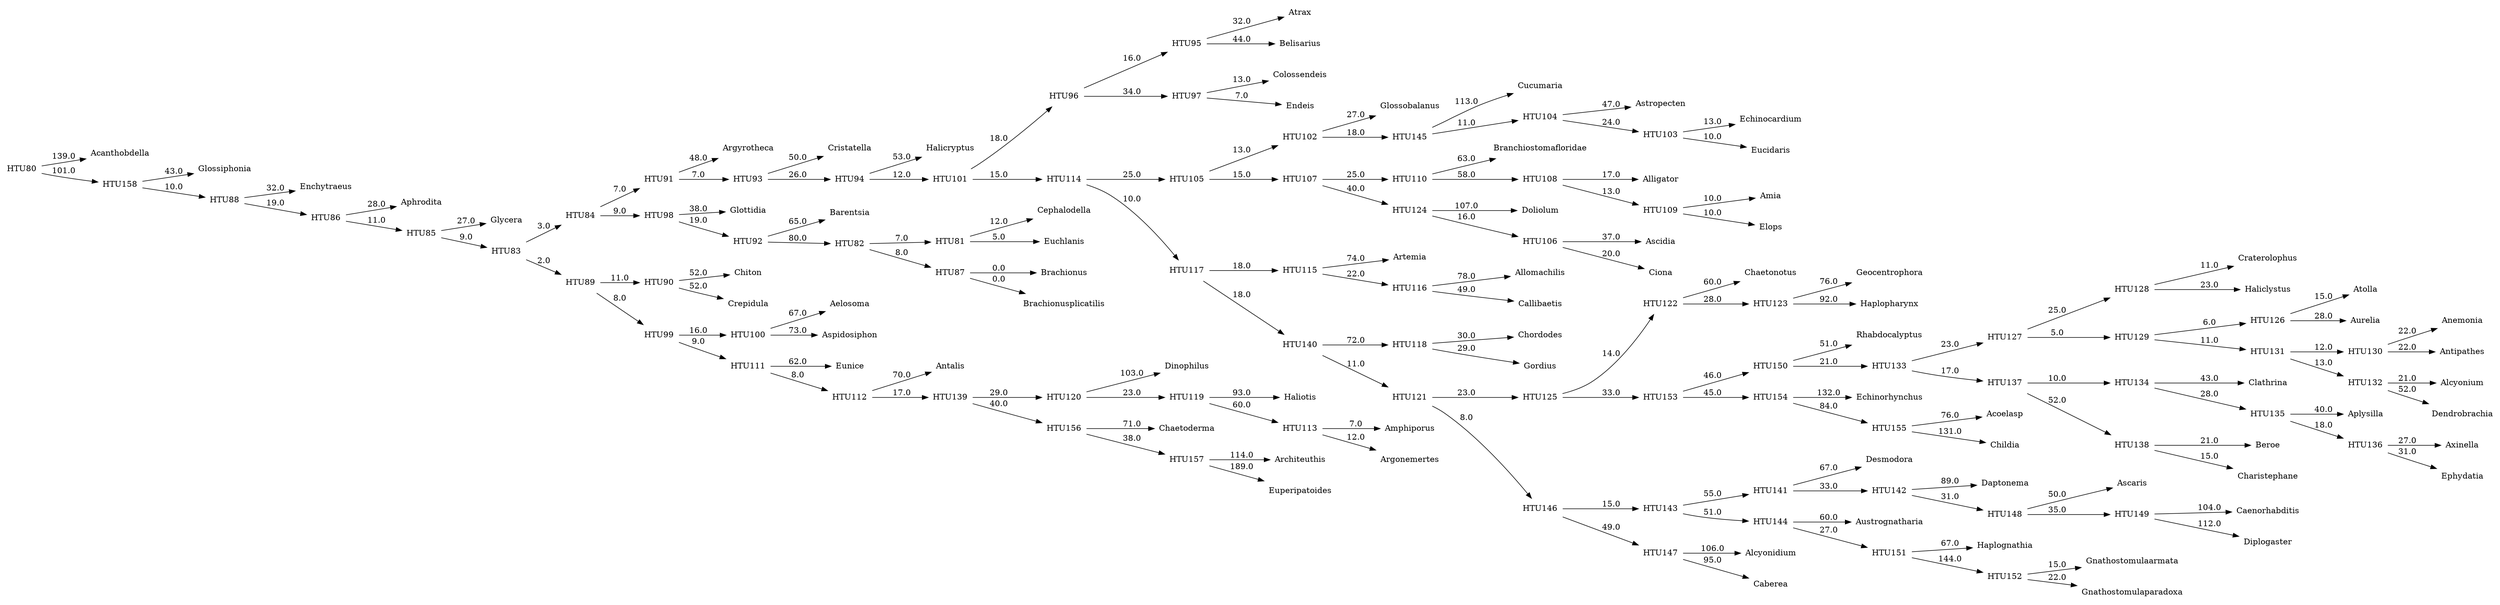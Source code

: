 digraph G {
	rankdir = LR;	edge [colorscheme=spectral11];	node [shape = none];

    0 [label=Acanthobdella];
    1 [label=Acoelasp];
    2 [label=Aelosoma];
    3 [label=Alcyonidium];
    4 [label=Alcyonium];
    5 [label=Alligator];
    6 [label=Allomachilis];
    7 [label=Amia];
    8 [label=Amphiporus];
    9 [label=Anemonia];
    10 [label=Antalis];
    11 [label=Antipathes];
    12 [label=Aphrodita];
    13 [label=Aplysilla];
    14 [label=Architeuthis];
    15 [label=Argonemertes];
    16 [label=Argyrotheca];
    17 [label=Artemia];
    18 [label=Ascaris];
    19 [label=Ascidia];
    20 [label=Aspidosiphon];
    21 [label=Astropecten];
    22 [label=Atolla];
    23 [label=Atrax];
    24 [label=Aurelia];
    25 [label=Austrognatharia];
    26 [label=Axinella];
    27 [label=Barentsia];
    28 [label=Belisarius];
    29 [label=Beroe];
    30 [label=Brachionus];
    31 [label=Brachionusplicatilis];
    32 [label=Branchiostomafloridae];
    33 [label=Caberea];
    34 [label=Caenorhabditis];
    35 [label=Callibaetis];
    36 [label=Cephalodella];
    37 [label=Chaetoderma];
    38 [label=Chaetonotus];
    39 [label=Charistephane];
    40 [label=Childia];
    41 [label=Chiton];
    42 [label=Chordodes];
    43 [label=Ciona];
    44 [label=Clathrina];
    45 [label=Colossendeis];
    46 [label=Craterolophus];
    47 [label=Crepidula];
    48 [label=Cristatella];
    49 [label=Cucumaria];
    50 [label=Daptonema];
    51 [label=Dendrobrachia];
    52 [label=Desmodora];
    53 [label=Dinophilus];
    54 [label=Diplogaster];
    55 [label=Doliolum];
    56 [label=Echinocardium];
    57 [label=Echinorhynchus];
    58 [label=Elops];
    59 [label=Enchytraeus];
    60 [label=Endeis];
    61 [label=Ephydatia];
    62 [label=Euchlanis];
    63 [label=Eucidaris];
    64 [label=Eunice];
    65 [label=Euperipatoides];
    66 [label=Geocentrophora];
    67 [label=Glossiphonia];
    68 [label=Glossobalanus];
    69 [label=Glottidia];
    70 [label=Glycera];
    71 [label=Gnathostomulaarmata];
    72 [label=Gnathostomulaparadoxa];
    73 [label=Gordius];
    74 [label=Haliclystus];
    75 [label=Halicryptus];
    76 [label=Haliotis];
    77 [label=Haplognathia];
    78 [label=Haplopharynx];
    79 [label=Rhabdocalyptus];
    80 [label=HTU80];
    81 [label=HTU81];
    82 [label=HTU82];
    83 [label=HTU83];
    84 [label=HTU84];
    85 [label=HTU85];
    86 [label=HTU86];
    87 [label=HTU87];
    88 [label=HTU88];
    89 [label=HTU89];
    90 [label=HTU90];
    91 [label=HTU91];
    92 [label=HTU92];
    93 [label=HTU93];
    94 [label=HTU94];
    95 [label=HTU95];
    96 [label=HTU96];
    97 [label=HTU97];
    98 [label=HTU98];
    99 [label=HTU99];
    100 [label=HTU100];
    101 [label=HTU101];
    102 [label=HTU102];
    103 [label=HTU103];
    104 [label=HTU104];
    105 [label=HTU105];
    106 [label=HTU106];
    107 [label=HTU107];
    108 [label=HTU108];
    109 [label=HTU109];
    110 [label=HTU110];
    111 [label=HTU111];
    112 [label=HTU112];
    113 [label=HTU113];
    114 [label=HTU114];
    115 [label=HTU115];
    116 [label=HTU116];
    117 [label=HTU117];
    118 [label=HTU118];
    119 [label=HTU119];
    120 [label=HTU120];
    121 [label=HTU121];
    122 [label=HTU122];
    123 [label=HTU123];
    124 [label=HTU124];
    125 [label=HTU125];
    126 [label=HTU126];
    127 [label=HTU127];
    128 [label=HTU128];
    129 [label=HTU129];
    130 [label=HTU130];
    131 [label=HTU131];
    132 [label=HTU132];
    133 [label=HTU133];
    134 [label=HTU134];
    135 [label=HTU135];
    136 [label=HTU136];
    137 [label=HTU137];
    138 [label=HTU138];
    139 [label=HTU139];
    140 [label=HTU140];
    141 [label=HTU141];
    142 [label=HTU142];
    143 [label=HTU143];
    144 [label=HTU144];
    145 [label=HTU145];
    146 [label=HTU146];
    147 [label=HTU147];
    148 [label=HTU148];
    149 [label=HTU149];
    150 [label=HTU150];
    151 [label=HTU151];
    152 [label=HTU152];
    153 [label=HTU153];
    154 [label=HTU154];
    155 [label=HTU155];
    156 [label=HTU156];
    157 [label=HTU157];
    158 [label=HTU158];
    80 -> 0 [label=139.0];
    80 -> 158 [label=101.0];
    81 -> 36 [label=12.0];
    81 -> 62 [label=5.0];
    82 -> 81 [label=7.0];
    82 -> 87 [label=8.0];
    83 -> 84 [label=3.0];
    83 -> 89 [label=2.0];
    84 -> 91 [label=7.0];
    84 -> 98 [label=9.0];
    85 -> 70 [label=27.0];
    85 -> 83 [label=9.0];
    86 -> 12 [label=28.0];
    86 -> 85 [label=11.0];
    87 -> 30 [label=0.0];
    87 -> 31 [label=0.0];
    88 -> 59 [label=32.0];
    88 -> 86 [label=19.0];
    89 -> 90 [label=11.0];
    89 -> 99 [label=8.0];
    90 -> 41 [label=52.0];
    90 -> 47 [label=52.0];
    91 -> 16 [label=48.0];
    91 -> 93 [label=7.0];
    92 -> 27 [label=65.0];
    92 -> 82 [label=80.0];
    93 -> 48 [label=50.0];
    93 -> 94 [label=26.0];
    94 -> 75 [label=53.0];
    94 -> 101 [label=12.0];
    95 -> 23 [label=32.0];
    95 -> 28 [label=44.0];
    96 -> 95 [label=16.0];
    96 -> 97 [label=34.0];
    97 -> 45 [label=13.0];
    97 -> 60 [label=7.0];
    98 -> 69 [label=38.0];
    98 -> 92 [label=19.0];
    99 -> 100 [label=16.0];
    99 -> 111 [label=9.0];
    100 -> 2 [label=67.0];
    100 -> 20 [label=73.0];
    101 -> 96 [label=18.0];
    101 -> 114 [label=15.0];
    102 -> 68 [label=27.0];
    102 -> 145 [label=18.0];
    103 -> 56 [label=13.0];
    103 -> 63 [label=10.0];
    104 -> 21 [label=47.0];
    104 -> 103 [label=24.0];
    105 -> 102 [label=13.0];
    105 -> 107 [label=15.0];
    106 -> 19 [label=37.0];
    106 -> 43 [label=20.0];
    107 -> 110 [label=25.0];
    107 -> 124 [label=40.0];
    108 -> 5 [label=17.0];
    108 -> 109 [label=13.0];
    109 -> 7 [label=10.0];
    109 -> 58 [label=10.0];
    110 -> 32 [label=63.0];
    110 -> 108 [label=58.0];
    111 -> 64 [label=62.0];
    111 -> 112 [label=8.0];
    112 -> 10 [label=70.0];
    112 -> 139 [label=17.0];
    113 -> 8 [label=7.0];
    113 -> 15 [label=12.0];
    114 -> 105 [label=25.0];
    114 -> 117 [label=10.0];
    115 -> 17 [label=74.0];
    115 -> 116 [label=22.0];
    116 -> 6 [label=78.0];
    116 -> 35 [label=49.0];
    117 -> 115 [label=18.0];
    117 -> 140 [label=18.0];
    118 -> 42 [label=30.0];
    118 -> 73 [label=29.0];
    119 -> 76 [label=93.0];
    119 -> 113 [label=60.0];
    120 -> 53 [label=103.0];
    120 -> 119 [label=23.0];
    121 -> 125 [label=23.0];
    121 -> 146 [label=8.0];
    122 -> 38 [label=60.0];
    122 -> 123 [label=28.0];
    123 -> 66 [label=76.0];
    123 -> 78 [label=92.0];
    124 -> 55 [label=107.0];
    124 -> 106 [label=16.0];
    125 -> 122 [label=14.0];
    125 -> 153 [label=33.0];
    126 -> 22 [label=15.0];
    126 -> 24 [label=28.0];
    127 -> 128 [label=25.0];
    127 -> 129 [label=5.0];
    128 -> 46 [label=11.0];
    128 -> 74 [label=23.0];
    129 -> 126 [label=6.0];
    129 -> 131 [label=11.0];
    130 -> 9 [label=22.0];
    130 -> 11 [label=22.0];
    131 -> 130 [label=12.0];
    131 -> 132 [label=13.0];
    132 -> 4 [label=21.0];
    132 -> 51 [label=52.0];
    133 -> 127 [label=23.0];
    133 -> 137 [label=17.0];
    134 -> 44 [label=43.0];
    134 -> 135 [label=28.0];
    135 -> 13 [label=40.0];
    135 -> 136 [label=18.0];
    136 -> 26 [label=27.0];
    136 -> 61 [label=31.0];
    137 -> 134 [label=10.0];
    137 -> 138 [label=52.0];
    138 -> 29 [label=21.0];
    138 -> 39 [label=15.0];
    139 -> 120 [label=29.0];
    139 -> 156 [label=40.0];
    140 -> 118 [label=72.0];
    140 -> 121 [label=11.0];
    141 -> 52 [label=67.0];
    141 -> 142 [label=33.0];
    142 -> 50 [label=89.0];
    142 -> 148 [label=31.0];
    143 -> 141 [label=55.0];
    143 -> 144 [label=51.0];
    144 -> 25 [label=60.0];
    144 -> 151 [label=27.0];
    145 -> 49 [label=113.0];
    145 -> 104 [label=11.0];
    146 -> 143 [label=15.0];
    146 -> 147 [label=49.0];
    147 -> 3 [label=106.0];
    147 -> 33 [label=95.0];
    148 -> 18 [label=50.0];
    148 -> 149 [label=35.0];
    149 -> 34 [label=104.0];
    149 -> 54 [label=112.0];
    150 -> 79 [label=51.0];
    150 -> 133 [label=21.0];
    151 -> 77 [label=67.0];
    151 -> 152 [label=144.0];
    152 -> 71 [label=15.0];
    152 -> 72 [label=22.0];
    153 -> 150 [label=46.0];
    153 -> 154 [label=45.0];
    154 -> 57 [label=132.0];
    154 -> 155 [label=84.0];
    155 -> 1 [label=76.0];
    155 -> 40 [label=131.0];
    156 -> 37 [label=71.0];
    156 -> 157 [label=38.0];
    157 -> 14 [label=114.0];
    157 -> 65 [label=189.0];
    158 -> 67 [label=43.0];
    158 -> 88 [label=10.0];
}
//12035.0
